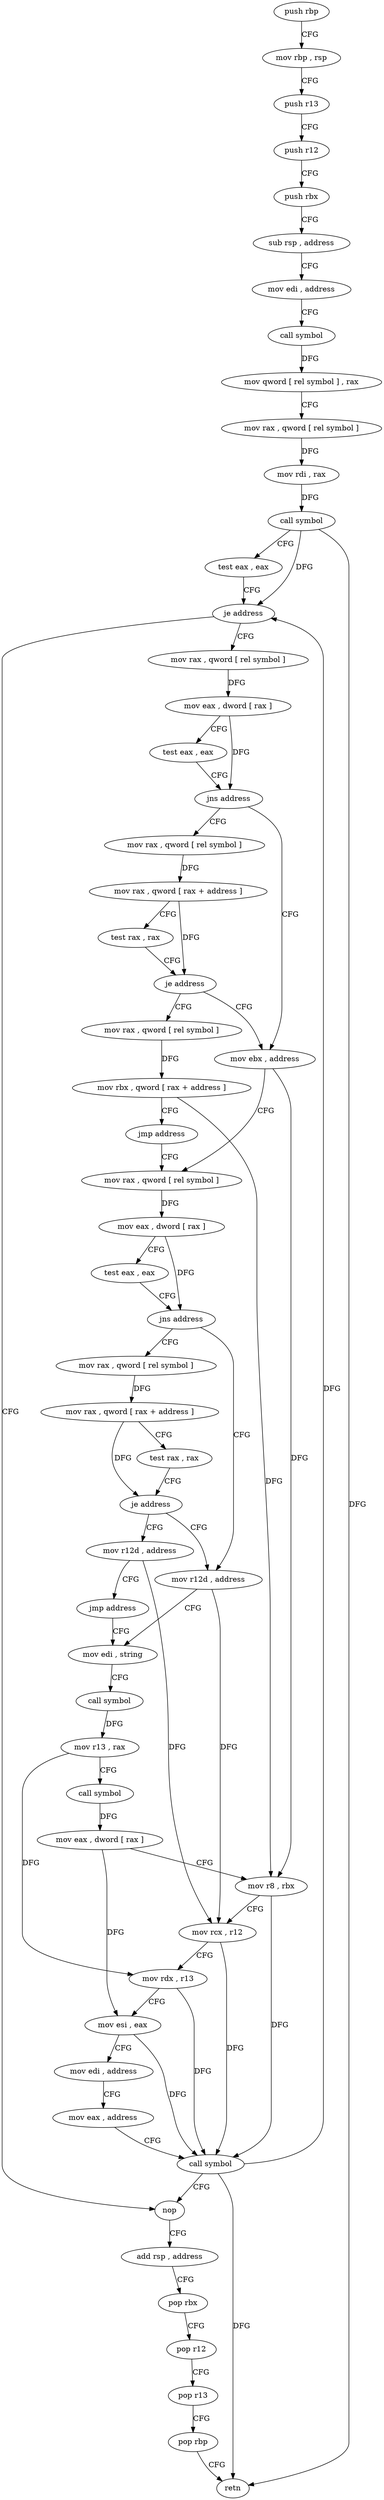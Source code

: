 digraph "func" {
"4238876" [label = "push rbp" ]
"4238877" [label = "mov rbp , rsp" ]
"4238880" [label = "push r13" ]
"4238882" [label = "push r12" ]
"4238884" [label = "push rbx" ]
"4238885" [label = "sub rsp , address" ]
"4238889" [label = "mov edi , address" ]
"4238894" [label = "call symbol" ]
"4238899" [label = "mov qword [ rel symbol ] , rax" ]
"4238906" [label = "mov rax , qword [ rel symbol ]" ]
"4238913" [label = "mov rdi , rax" ]
"4238916" [label = "call symbol" ]
"4238921" [label = "test eax , eax" ]
"4238923" [label = "je address" ]
"4239065" [label = "nop" ]
"4238929" [label = "mov rax , qword [ rel symbol ]" ]
"4239066" [label = "add rsp , address" ]
"4239070" [label = "pop rbx" ]
"4239071" [label = "pop r12" ]
"4239073" [label = "pop r13" ]
"4239075" [label = "pop rbp" ]
"4239076" [label = "retn" ]
"4238936" [label = "mov eax , dword [ rax ]" ]
"4238938" [label = "test eax , eax" ]
"4238940" [label = "jns address" ]
"4238971" [label = "mov ebx , address" ]
"4238942" [label = "mov rax , qword [ rel symbol ]" ]
"4238976" [label = "mov rax , qword [ rel symbol ]" ]
"4238949" [label = "mov rax , qword [ rax + address ]" ]
"4238953" [label = "test rax , rax" ]
"4238956" [label = "je address" ]
"4238958" [label = "mov rax , qword [ rel symbol ]" ]
"4239013" [label = "mov r12d , address" ]
"4239019" [label = "mov edi , string" ]
"4238989" [label = "mov rax , qword [ rel symbol ]" ]
"4238996" [label = "mov rax , qword [ rax + address ]" ]
"4239000" [label = "test rax , rax" ]
"4239003" [label = "je address" ]
"4239005" [label = "mov r12d , address" ]
"4238965" [label = "mov rbx , qword [ rax + address ]" ]
"4238969" [label = "jmp address" ]
"4239011" [label = "jmp address" ]
"4238983" [label = "mov eax , dword [ rax ]" ]
"4238985" [label = "test eax , eax" ]
"4238987" [label = "jns address" ]
"4239024" [label = "call symbol" ]
"4239029" [label = "mov r13 , rax" ]
"4239032" [label = "call symbol" ]
"4239037" [label = "mov eax , dword [ rax ]" ]
"4239039" [label = "mov r8 , rbx" ]
"4239042" [label = "mov rcx , r12" ]
"4239045" [label = "mov rdx , r13" ]
"4239048" [label = "mov esi , eax" ]
"4239050" [label = "mov edi , address" ]
"4239055" [label = "mov eax , address" ]
"4239060" [label = "call symbol" ]
"4238876" -> "4238877" [ label = "CFG" ]
"4238877" -> "4238880" [ label = "CFG" ]
"4238880" -> "4238882" [ label = "CFG" ]
"4238882" -> "4238884" [ label = "CFG" ]
"4238884" -> "4238885" [ label = "CFG" ]
"4238885" -> "4238889" [ label = "CFG" ]
"4238889" -> "4238894" [ label = "CFG" ]
"4238894" -> "4238899" [ label = "DFG" ]
"4238899" -> "4238906" [ label = "CFG" ]
"4238906" -> "4238913" [ label = "DFG" ]
"4238913" -> "4238916" [ label = "DFG" ]
"4238916" -> "4238921" [ label = "CFG" ]
"4238916" -> "4238923" [ label = "DFG" ]
"4238916" -> "4239076" [ label = "DFG" ]
"4238921" -> "4238923" [ label = "CFG" ]
"4238923" -> "4239065" [ label = "CFG" ]
"4238923" -> "4238929" [ label = "CFG" ]
"4239065" -> "4239066" [ label = "CFG" ]
"4238929" -> "4238936" [ label = "DFG" ]
"4239066" -> "4239070" [ label = "CFG" ]
"4239070" -> "4239071" [ label = "CFG" ]
"4239071" -> "4239073" [ label = "CFG" ]
"4239073" -> "4239075" [ label = "CFG" ]
"4239075" -> "4239076" [ label = "CFG" ]
"4238936" -> "4238938" [ label = "CFG" ]
"4238936" -> "4238940" [ label = "DFG" ]
"4238938" -> "4238940" [ label = "CFG" ]
"4238940" -> "4238971" [ label = "CFG" ]
"4238940" -> "4238942" [ label = "CFG" ]
"4238971" -> "4238976" [ label = "CFG" ]
"4238971" -> "4239039" [ label = "DFG" ]
"4238942" -> "4238949" [ label = "DFG" ]
"4238976" -> "4238983" [ label = "DFG" ]
"4238949" -> "4238953" [ label = "CFG" ]
"4238949" -> "4238956" [ label = "DFG" ]
"4238953" -> "4238956" [ label = "CFG" ]
"4238956" -> "4238971" [ label = "CFG" ]
"4238956" -> "4238958" [ label = "CFG" ]
"4238958" -> "4238965" [ label = "DFG" ]
"4239013" -> "4239019" [ label = "CFG" ]
"4239013" -> "4239042" [ label = "DFG" ]
"4239019" -> "4239024" [ label = "CFG" ]
"4238989" -> "4238996" [ label = "DFG" ]
"4238996" -> "4239000" [ label = "CFG" ]
"4238996" -> "4239003" [ label = "DFG" ]
"4239000" -> "4239003" [ label = "CFG" ]
"4239003" -> "4239013" [ label = "CFG" ]
"4239003" -> "4239005" [ label = "CFG" ]
"4239005" -> "4239011" [ label = "CFG" ]
"4239005" -> "4239042" [ label = "DFG" ]
"4238965" -> "4238969" [ label = "CFG" ]
"4238965" -> "4239039" [ label = "DFG" ]
"4238969" -> "4238976" [ label = "CFG" ]
"4239011" -> "4239019" [ label = "CFG" ]
"4238983" -> "4238985" [ label = "CFG" ]
"4238983" -> "4238987" [ label = "DFG" ]
"4238985" -> "4238987" [ label = "CFG" ]
"4238987" -> "4239013" [ label = "CFG" ]
"4238987" -> "4238989" [ label = "CFG" ]
"4239024" -> "4239029" [ label = "DFG" ]
"4239029" -> "4239032" [ label = "CFG" ]
"4239029" -> "4239045" [ label = "DFG" ]
"4239032" -> "4239037" [ label = "DFG" ]
"4239037" -> "4239039" [ label = "CFG" ]
"4239037" -> "4239048" [ label = "DFG" ]
"4239039" -> "4239042" [ label = "CFG" ]
"4239039" -> "4239060" [ label = "DFG" ]
"4239042" -> "4239045" [ label = "CFG" ]
"4239042" -> "4239060" [ label = "DFG" ]
"4239045" -> "4239048" [ label = "CFG" ]
"4239045" -> "4239060" [ label = "DFG" ]
"4239048" -> "4239050" [ label = "CFG" ]
"4239048" -> "4239060" [ label = "DFG" ]
"4239050" -> "4239055" [ label = "CFG" ]
"4239055" -> "4239060" [ label = "CFG" ]
"4239060" -> "4239065" [ label = "CFG" ]
"4239060" -> "4238923" [ label = "DFG" ]
"4239060" -> "4239076" [ label = "DFG" ]
}

